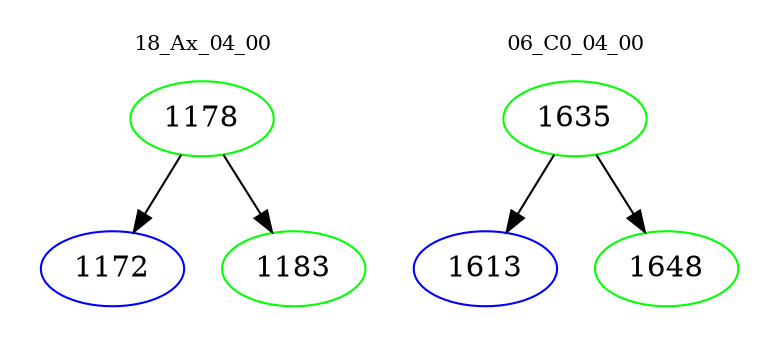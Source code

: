 digraph{
subgraph cluster_0 {
color = white
label = "18_Ax_04_00";
fontsize=10;
T0_1178 [label="1178", color="green"]
T0_1178 -> T0_1172 [color="black"]
T0_1172 [label="1172", color="blue"]
T0_1178 -> T0_1183 [color="black"]
T0_1183 [label="1183", color="green"]
}
subgraph cluster_1 {
color = white
label = "06_C0_04_00";
fontsize=10;
T1_1635 [label="1635", color="green"]
T1_1635 -> T1_1613 [color="black"]
T1_1613 [label="1613", color="blue"]
T1_1635 -> T1_1648 [color="black"]
T1_1648 [label="1648", color="green"]
}
}
